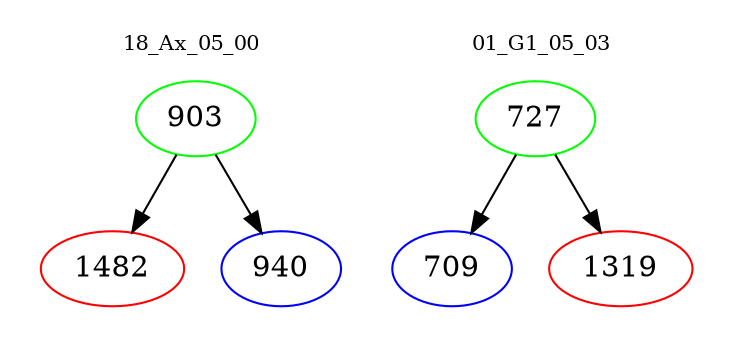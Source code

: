 digraph{
subgraph cluster_0 {
color = white
label = "18_Ax_05_00";
fontsize=10;
T0_903 [label="903", color="green"]
T0_903 -> T0_1482 [color="black"]
T0_1482 [label="1482", color="red"]
T0_903 -> T0_940 [color="black"]
T0_940 [label="940", color="blue"]
}
subgraph cluster_1 {
color = white
label = "01_G1_05_03";
fontsize=10;
T1_727 [label="727", color="green"]
T1_727 -> T1_709 [color="black"]
T1_709 [label="709", color="blue"]
T1_727 -> T1_1319 [color="black"]
T1_1319 [label="1319", color="red"]
}
}
